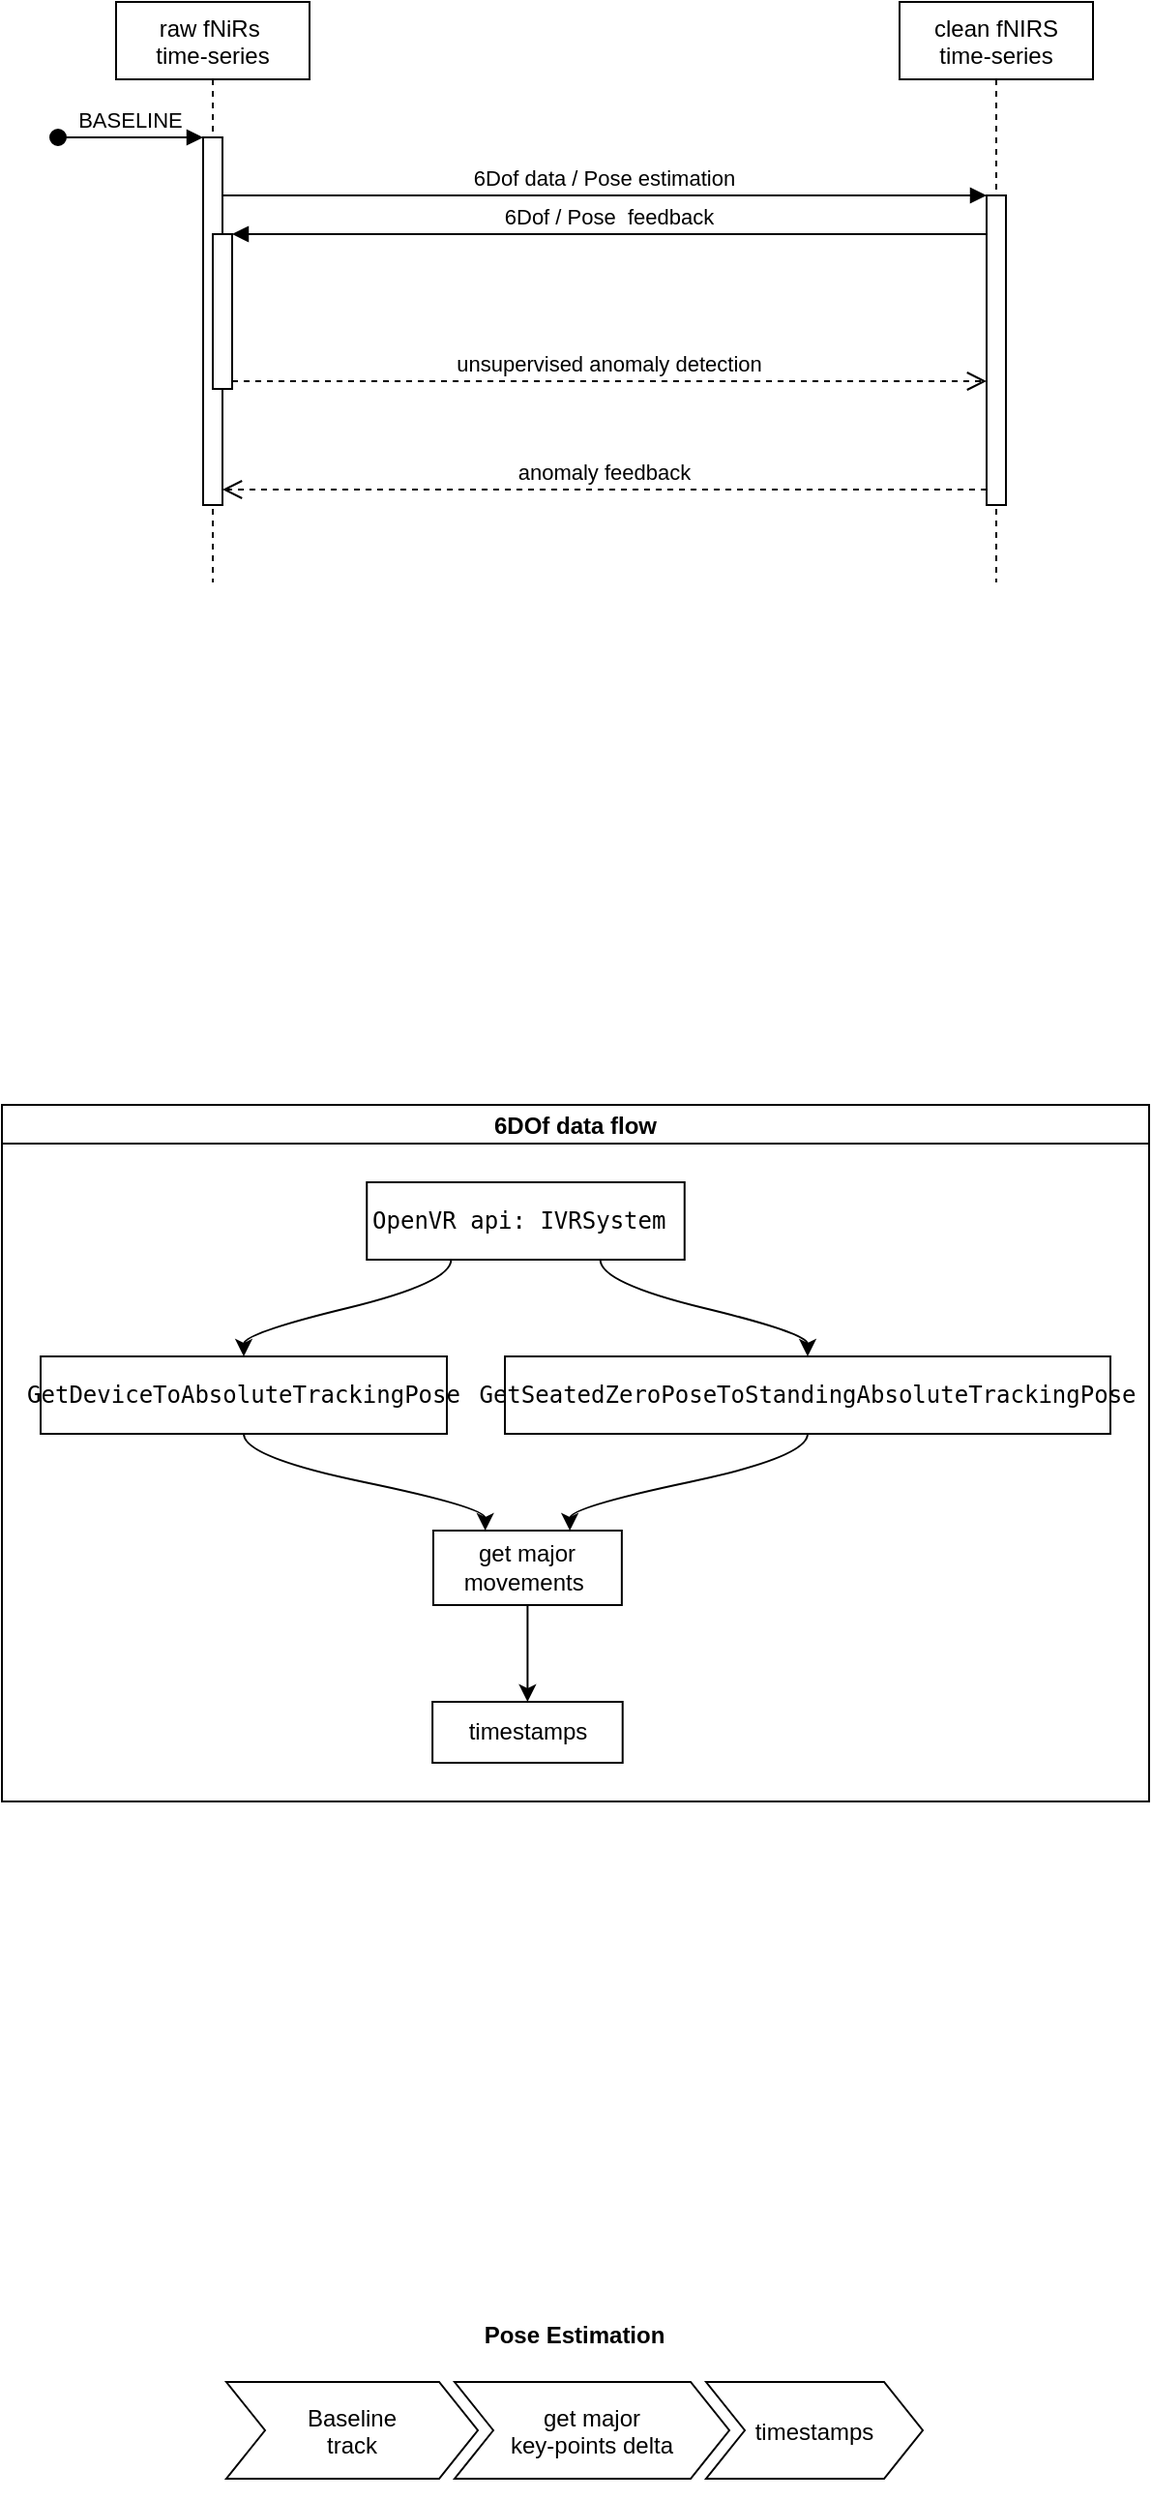 <mxfile version="16.6.1" type="github">
  <diagram id="kgpKYQtTHZ0yAKxKKP6v" name="Page-1">
    <mxGraphModel dx="1178" dy="630" grid="1" gridSize="10" guides="1" tooltips="1" connect="1" arrows="1" fold="1" page="1" pageScale="1" pageWidth="850" pageHeight="1100" math="0" shadow="0">
      <root>
        <mxCell id="0" />
        <mxCell id="1" parent="0" />
        <mxCell id="3nuBFxr9cyL0pnOWT2aG-1" value="raw fNiRs &#xa;time-series" style="shape=umlLifeline;perimeter=lifelinePerimeter;container=1;collapsible=0;recursiveResize=0;rounded=0;shadow=0;strokeWidth=1;" parent="1" vertex="1">
          <mxGeometry x="188" y="210" width="100" height="300" as="geometry" />
        </mxCell>
        <mxCell id="3nuBFxr9cyL0pnOWT2aG-2" value="" style="points=[];perimeter=orthogonalPerimeter;rounded=0;shadow=0;strokeWidth=1;" parent="3nuBFxr9cyL0pnOWT2aG-1" vertex="1">
          <mxGeometry x="45" y="70" width="10" height="190" as="geometry" />
        </mxCell>
        <mxCell id="3nuBFxr9cyL0pnOWT2aG-3" value="BASELINE" style="verticalAlign=bottom;startArrow=oval;endArrow=block;startSize=8;shadow=0;strokeWidth=1;" parent="3nuBFxr9cyL0pnOWT2aG-1" target="3nuBFxr9cyL0pnOWT2aG-2" edge="1">
          <mxGeometry relative="1" as="geometry">
            <mxPoint x="-30" y="70" as="sourcePoint" />
          </mxGeometry>
        </mxCell>
        <mxCell id="3nuBFxr9cyL0pnOWT2aG-4" value="" style="points=[];perimeter=orthogonalPerimeter;rounded=0;shadow=0;strokeWidth=1;" parent="3nuBFxr9cyL0pnOWT2aG-1" vertex="1">
          <mxGeometry x="50" y="120" width="10" height="80" as="geometry" />
        </mxCell>
        <mxCell id="3nuBFxr9cyL0pnOWT2aG-5" value="clean fNIRS &#xa;time-series" style="shape=umlLifeline;perimeter=lifelinePerimeter;container=1;collapsible=0;recursiveResize=0;rounded=0;shadow=0;strokeWidth=1;" parent="1" vertex="1">
          <mxGeometry x="593" y="210" width="100" height="300" as="geometry" />
        </mxCell>
        <mxCell id="3nuBFxr9cyL0pnOWT2aG-7" value="anomaly feedback" style="verticalAlign=bottom;endArrow=open;dashed=1;endSize=8;exitX=0;exitY=0.95;shadow=0;strokeWidth=1;" parent="1" source="3nuBFxr9cyL0pnOWT2aG-6" target="3nuBFxr9cyL0pnOWT2aG-2" edge="1">
          <mxGeometry relative="1" as="geometry">
            <mxPoint x="343" y="366" as="targetPoint" />
          </mxGeometry>
        </mxCell>
        <mxCell id="3nuBFxr9cyL0pnOWT2aG-8" value="6Dof data / Pose estimation" style="verticalAlign=bottom;endArrow=block;entryX=0;entryY=0;shadow=0;strokeWidth=1;" parent="1" source="3nuBFxr9cyL0pnOWT2aG-2" target="3nuBFxr9cyL0pnOWT2aG-6" edge="1">
          <mxGeometry relative="1" as="geometry">
            <mxPoint x="343" y="290" as="sourcePoint" />
          </mxGeometry>
        </mxCell>
        <mxCell id="3nuBFxr9cyL0pnOWT2aG-9" value="6Dof / Pose  feedback" style="verticalAlign=bottom;endArrow=block;entryX=1;entryY=0;shadow=0;strokeWidth=1;" parent="1" source="3nuBFxr9cyL0pnOWT2aG-6" target="3nuBFxr9cyL0pnOWT2aG-4" edge="1">
          <mxGeometry relative="1" as="geometry">
            <mxPoint x="308" y="330" as="sourcePoint" />
          </mxGeometry>
        </mxCell>
        <mxCell id="3nuBFxr9cyL0pnOWT2aG-10" value="unsupervised anomaly detection" style="verticalAlign=bottom;endArrow=open;dashed=1;endSize=8;exitX=1;exitY=0.95;shadow=0;strokeWidth=1;" parent="1" source="3nuBFxr9cyL0pnOWT2aG-4" target="3nuBFxr9cyL0pnOWT2aG-6" edge="1">
          <mxGeometry relative="1" as="geometry">
            <mxPoint x="308" y="387" as="targetPoint" />
          </mxGeometry>
        </mxCell>
        <mxCell id="3nuBFxr9cyL0pnOWT2aG-6" value="" style="points=[];perimeter=orthogonalPerimeter;rounded=0;shadow=0;strokeWidth=1;" parent="1" vertex="1">
          <mxGeometry x="638" y="310" width="10" height="160" as="geometry" />
        </mxCell>
        <mxCell id="9D6cRuvuPqKL5PnvMaEJ-13" value="6DOf data flow" style="swimlane;startSize=20;horizontal=1;childLayout=flowLayout;flowOrientation=north;resizable=0;interRankCellSpacing=50;containerType=tree;" vertex="1" parent="1">
          <mxGeometry x="129" y="780" width="593" height="360" as="geometry" />
        </mxCell>
        <mxCell id="9D6cRuvuPqKL5PnvMaEJ-14" value="&lt;pre&gt;OpenVR api: IVRSystem&amp;nbsp;&lt;/pre&gt;" style="whiteSpace=wrap;html=1;" vertex="1" parent="9D6cRuvuPqKL5PnvMaEJ-13">
          <mxGeometry x="188.625" y="40" width="164.25" height="40" as="geometry" />
        </mxCell>
        <mxCell id="9D6cRuvuPqKL5PnvMaEJ-15" value="&lt;pre&gt;GetDeviceToAbsoluteTrackingPose&lt;/pre&gt;" style="whiteSpace=wrap;html=1;" vertex="1" parent="9D6cRuvuPqKL5PnvMaEJ-13">
          <mxGeometry x="20" y="130" width="210" height="40" as="geometry" />
        </mxCell>
        <mxCell id="9D6cRuvuPqKL5PnvMaEJ-16" value="" style="html=1;curved=1;rounded=0;noEdgeStyle=1;orthogonal=1;" edge="1" parent="9D6cRuvuPqKL5PnvMaEJ-13" source="9D6cRuvuPqKL5PnvMaEJ-14" target="9D6cRuvuPqKL5PnvMaEJ-15">
          <mxGeometry relative="1" as="geometry">
            <Array as="points">
              <mxPoint x="232.188" y="92" />
              <mxPoint x="125" y="118" />
            </Array>
          </mxGeometry>
        </mxCell>
        <mxCell id="9D6cRuvuPqKL5PnvMaEJ-17" value="&lt;pre&gt;GetSeatedZeroPoseToStandingAbsoluteTrackingPose&lt;/pre&gt;" style="whiteSpace=wrap;html=1;" vertex="1" parent="9D6cRuvuPqKL5PnvMaEJ-13">
          <mxGeometry x="260" y="130" width="313" height="40" as="geometry" />
        </mxCell>
        <mxCell id="9D6cRuvuPqKL5PnvMaEJ-18" value="" style="html=1;curved=1;rounded=0;noEdgeStyle=1;orthogonal=1;" edge="1" parent="9D6cRuvuPqKL5PnvMaEJ-13" source="9D6cRuvuPqKL5PnvMaEJ-14" target="9D6cRuvuPqKL5PnvMaEJ-17">
          <mxGeometry relative="1" as="geometry">
            <Array as="points">
              <mxPoint x="309.312" y="92" />
              <mxPoint x="416.5" y="118" />
            </Array>
          </mxGeometry>
        </mxCell>
        <mxCell id="9D6cRuvuPqKL5PnvMaEJ-19" value="get major movements&amp;nbsp;" style="whiteSpace=wrap;html=1;" vertex="1" parent="9D6cRuvuPqKL5PnvMaEJ-13">
          <mxGeometry x="222.979" y="220" width="97.45" height="38.5" as="geometry" />
        </mxCell>
        <mxCell id="9D6cRuvuPqKL5PnvMaEJ-20" value="" style="html=1;curved=1;rounded=0;noEdgeStyle=1;orthogonal=1;" edge="1" parent="9D6cRuvuPqKL5PnvMaEJ-13" source="9D6cRuvuPqKL5PnvMaEJ-15" target="9D6cRuvuPqKL5PnvMaEJ-19">
          <mxGeometry relative="1" as="geometry">
            <Array as="points">
              <mxPoint x="125" y="182" />
              <mxPoint x="249.841" y="208" />
            </Array>
          </mxGeometry>
        </mxCell>
        <mxCell id="9D6cRuvuPqKL5PnvMaEJ-21" value="" style="html=1;curved=1;rounded=0;noEdgeStyle=1;orthogonal=1;" edge="1" parent="9D6cRuvuPqKL5PnvMaEJ-13" source="9D6cRuvuPqKL5PnvMaEJ-17" target="9D6cRuvuPqKL5PnvMaEJ-19">
          <mxGeometry relative="1" as="geometry">
            <Array as="points">
              <mxPoint x="416.5" y="182" />
              <mxPoint x="293.566" y="208" />
            </Array>
          </mxGeometry>
        </mxCell>
        <mxCell id="9D6cRuvuPqKL5PnvMaEJ-23" value="" style="html=1;curved=1;rounded=0;noEdgeStyle=1;orthogonal=1;" edge="1" target="9D6cRuvuPqKL5PnvMaEJ-24" source="9D6cRuvuPqKL5PnvMaEJ-19" parent="9D6cRuvuPqKL5PnvMaEJ-13">
          <mxGeometry relative="1" as="geometry">
            <mxPoint x="425" y="910" as="sourcePoint" />
            <Array as="points">
              <mxPoint x="271.704" y="270.5" />
              <mxPoint x="271.704" y="296.5" />
            </Array>
          </mxGeometry>
        </mxCell>
        <mxCell id="9D6cRuvuPqKL5PnvMaEJ-24" value="&lt;span&gt;timestamps&lt;/span&gt;" style="whiteSpace=wrap;html=1;" vertex="1" parent="9D6cRuvuPqKL5PnvMaEJ-13">
          <mxGeometry x="222.554" y="308.5" width="98.3" height="31.5" as="geometry" />
        </mxCell>
        <mxCell id="9D6cRuvuPqKL5PnvMaEJ-25" value="Pose Estimation" style="swimlane;childLayout=stackLayout;horizontal=1;fillColor=none;horizontalStack=1;resizeParent=1;resizeParentMax=0;resizeLast=0;collapsible=0;strokeColor=none;stackBorder=10;stackSpacing=-12;resizable=1;align=center;points=[];fontColor=#000000;startSize=30;" vertex="1" parent="1">
          <mxGeometry x="235" y="1400" width="380" height="100" as="geometry" />
        </mxCell>
        <mxCell id="9D6cRuvuPqKL5PnvMaEJ-26" value="Baseline &#xa;track" style="shape=step;perimeter=stepPerimeter;fixedSize=1;points=[];align=center;" vertex="1" parent="9D6cRuvuPqKL5PnvMaEJ-25">
          <mxGeometry x="10" y="40" width="130" height="50" as="geometry" />
        </mxCell>
        <mxCell id="9D6cRuvuPqKL5PnvMaEJ-27" value="get major &#xa;key-points delta" style="shape=step;perimeter=stepPerimeter;fixedSize=1;points=[];" vertex="1" parent="9D6cRuvuPqKL5PnvMaEJ-25">
          <mxGeometry x="128" y="40" width="142" height="50" as="geometry" />
        </mxCell>
        <mxCell id="9D6cRuvuPqKL5PnvMaEJ-28" value="timestamps" style="shape=step;perimeter=stepPerimeter;fixedSize=1;points=[];" vertex="1" parent="9D6cRuvuPqKL5PnvMaEJ-25">
          <mxGeometry x="258" y="40" width="112" height="50" as="geometry" />
        </mxCell>
      </root>
    </mxGraphModel>
  </diagram>
</mxfile>
